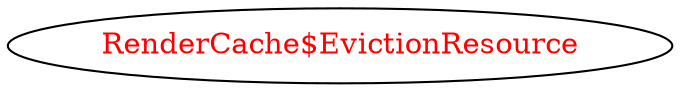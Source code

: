 digraph dependencyGraph {
 concentrate=true;
 ranksep="2.0";
 rankdir="LR"; 
 splines="ortho";
"RenderCache$EvictionResource" [fontcolor="red"];
}